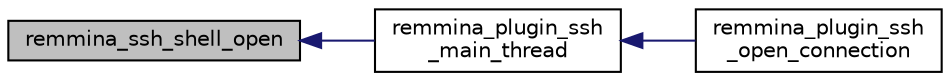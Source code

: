 digraph "remmina_ssh_shell_open"
{
  edge [fontname="Helvetica",fontsize="10",labelfontname="Helvetica",labelfontsize="10"];
  node [fontname="Helvetica",fontsize="10",shape=record];
  rankdir="LR";
  Node748 [label="remmina_ssh_shell_open",height=0.2,width=0.4,color="black", fillcolor="grey75", style="filled", fontcolor="black"];
  Node748 -> Node749 [dir="back",color="midnightblue",fontsize="10",style="solid",fontname="Helvetica"];
  Node749 [label="remmina_plugin_ssh\l_main_thread",height=0.2,width=0.4,color="black", fillcolor="white", style="filled",URL="$remmina__ssh__plugin_8c.html#a4fa1cd6e50c66d79e727d7264fc454ee",tooltip="Remmina Protocol plugin main function. "];
  Node749 -> Node750 [dir="back",color="midnightblue",fontsize="10",style="solid",fontname="Helvetica"];
  Node750 [label="remmina_plugin_ssh\l_open_connection",height=0.2,width=0.4,color="black", fillcolor="white", style="filled",URL="$remmina__ssh__plugin_8c.html#a01bb81cfc23add39c9260e888ef1d88f",tooltip="Initialize the the main window properties and the pthread. "];
}
